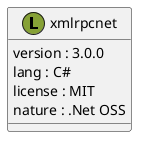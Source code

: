 @startuml
  class "xmlrpcnet" as namespacexmlrpcnet << (L, #86A136) >> [[../namespaces/namespacexmlrpcnet.html]] {
     version : 3.0.0 
     lang : C#
     license : MIT
     nature : .Net OSS 
  }
@enduml
